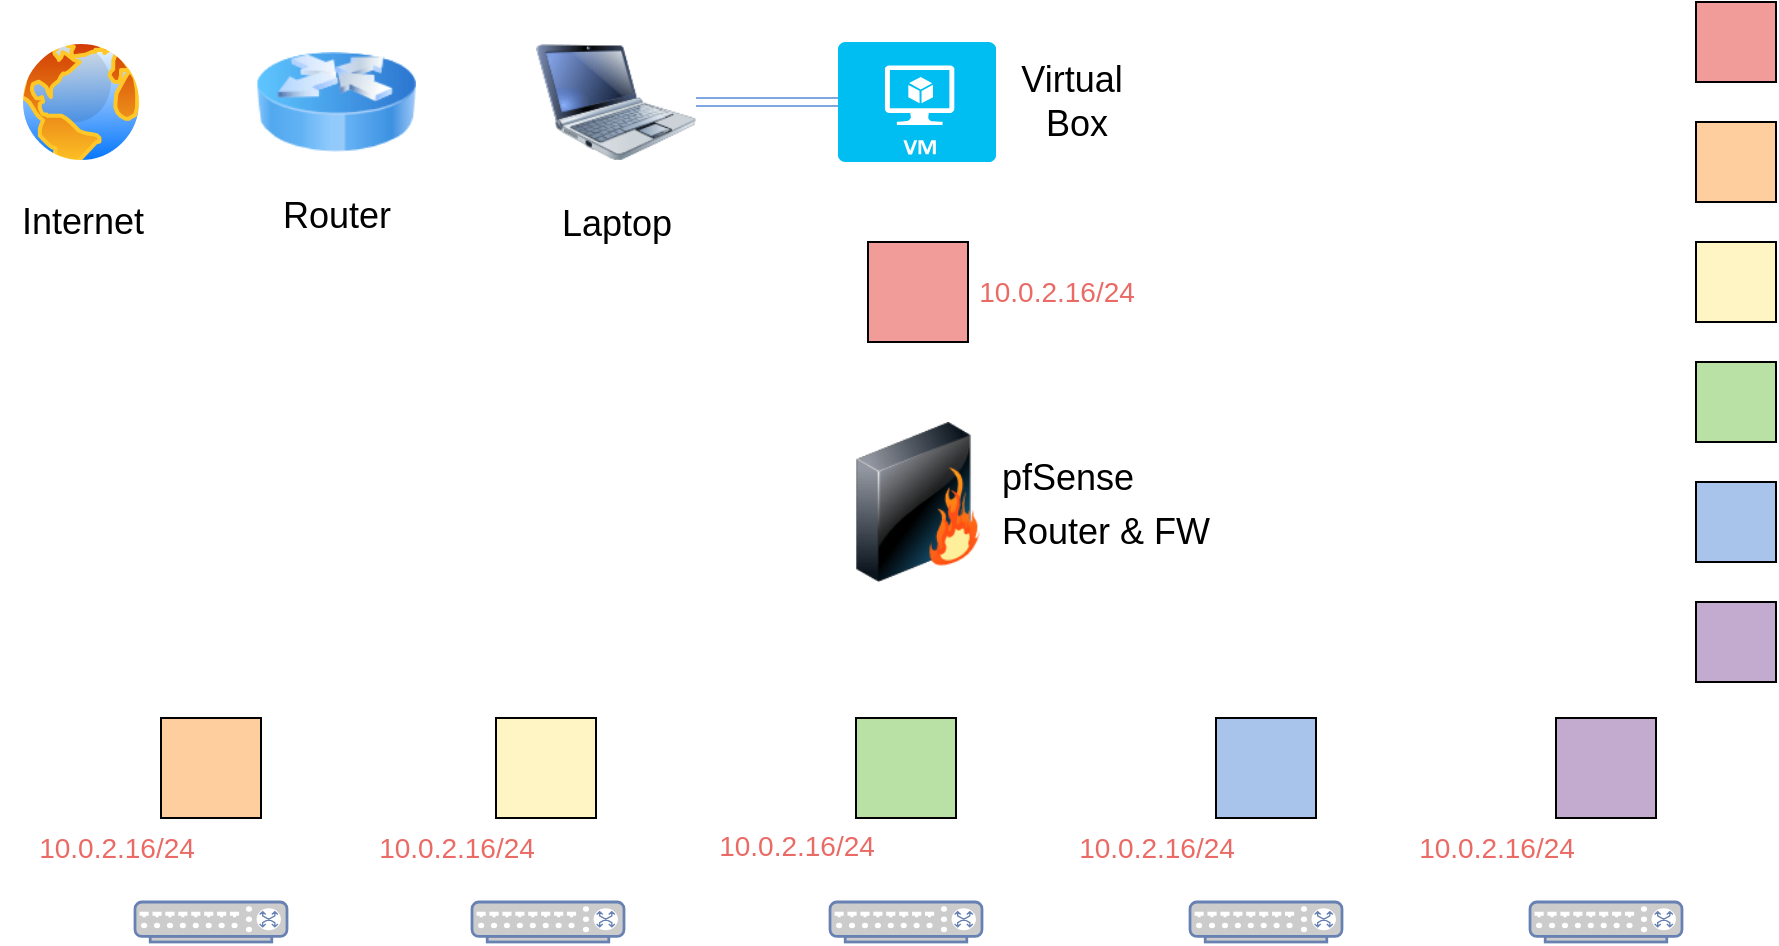 <mxfile version="24.7.6">
  <diagram name="Page-1" id="55a83fd1-7818-8e21-69c5-c3457e3827bb">
    <mxGraphModel dx="1656" dy="769" grid="1" gridSize="10" guides="1" tooltips="1" connect="1" arrows="1" fold="1" page="1" pageScale="1" pageWidth="1100" pageHeight="850" background="none" math="0" shadow="0">
      <root>
        <mxCell id="0" />
        <mxCell id="1" parent="0" />
        <mxCell id="69ecfefc5c41e42c-3" value="&lt;font style=&quot;font-size: 18px;&quot;&gt;pfSense&lt;/font&gt;&lt;div&gt;&lt;font style=&quot;font-size: 18px;&quot;&gt;Router &amp;amp; FW&lt;/font&gt;&lt;/div&gt;" style="image;html=1;labelBackgroundColor=#ffffff;image=img/lib/clip_art/networking/Firewall_128x128.png;rounded=1;shadow=0;comic=0;strokeWidth=2;fontSize=22;labelPosition=right;verticalLabelPosition=middle;align=left;verticalAlign=middle;" parent="1" vertex="1">
          <mxGeometry x="451" y="240" width="80" height="80" as="geometry" />
        </mxCell>
        <mxCell id="FnHoCbj98JzVe04_ML1R-9" value="" style="edgeStyle=orthogonalEdgeStyle;rounded=0;orthogonalLoop=1;jettySize=auto;html=1;strokeColor=#7EA6E0;shape=link;" edge="1" parent="1" source="69ecfefc5c41e42c-9" target="FnHoCbj98JzVe04_ML1R-3">
          <mxGeometry relative="1" as="geometry" />
        </mxCell>
        <mxCell id="69ecfefc5c41e42c-9" value="&lt;font style=&quot;font-size: 18px;&quot;&gt;Laptop&lt;/font&gt;" style="image;html=1;labelBackgroundColor=#ffffff;image=img/lib/clip_art/computers/Netbook_128x128.png;rounded=1;shadow=0;comic=0;strokeColor=#000000;strokeWidth=2;fillColor=#FFFFFF;fontSize=22;fontColor=#000000;" parent="1" vertex="1">
          <mxGeometry x="300" y="40" width="80" height="80" as="geometry" />
        </mxCell>
        <mxCell id="FnHoCbj98JzVe04_ML1R-3" value="&lt;p&gt;&lt;br&gt;&lt;/p&gt;" style="verticalLabelPosition=bottom;html=1;verticalAlign=top;align=center;strokeColor=none;fillColor=#00BEF2;shape=mxgraph.azure.virtual_machine;" vertex="1" parent="1">
          <mxGeometry x="451" y="50" width="79" height="60" as="geometry" />
        </mxCell>
        <mxCell id="FnHoCbj98JzVe04_ML1R-15" value="&lt;font style=&quot;font-size: 18px;&quot;&gt;Virtual&amp;nbsp;&lt;/font&gt;&lt;div&gt;&lt;font style=&quot;font-size: 18px;&quot;&gt;Box&lt;/font&gt;&lt;/div&gt;" style="text;html=1;align=center;verticalAlign=middle;resizable=0;points=[];autosize=1;strokeColor=none;fillColor=none;" vertex="1" parent="1">
          <mxGeometry x="530" y="50" width="80" height="60" as="geometry" />
        </mxCell>
        <mxCell id="FnHoCbj98JzVe04_ML1R-20" value="&lt;font style=&quot;font-size: 14px;&quot; color=&quot;#ea6b66&quot;&gt;10.0.2.16/24&lt;/font&gt;" style="text;html=1;align=center;verticalAlign=middle;resizable=0;points=[];autosize=1;strokeColor=none;fillColor=none;" vertex="1" parent="1">
          <mxGeometry x="510" y="160" width="100" height="30" as="geometry" />
        </mxCell>
        <mxCell id="FnHoCbj98JzVe04_ML1R-22" value="" style="image;aspect=fixed;perimeter=ellipsePerimeter;html=1;align=center;shadow=0;dashed=0;spacingTop=3;image=img/lib/active_directory/internet_globe.svg;" vertex="1" parent="1">
          <mxGeometry x="40" y="47.5" width="65" height="65" as="geometry" />
        </mxCell>
        <mxCell id="FnHoCbj98JzVe04_ML1R-28" value="&lt;font style=&quot;font-size: 18px;&quot;&gt;Internet&lt;/font&gt;" style="text;html=1;align=center;verticalAlign=middle;resizable=0;points=[];autosize=1;strokeColor=none;fillColor=none;" vertex="1" parent="1">
          <mxGeometry x="32.5" y="120" width="80" height="40" as="geometry" />
        </mxCell>
        <mxCell id="FnHoCbj98JzVe04_ML1R-29" value="&lt;font style=&quot;font-size: 18px;&quot;&gt;Router&lt;/font&gt;" style="image;html=1;image=img/lib/clip_art/networking/Router_Icon_128x128.png" vertex="1" parent="1">
          <mxGeometry x="160" y="40" width="80" height="80" as="geometry" />
        </mxCell>
        <mxCell id="FnHoCbj98JzVe04_ML1R-30" value="" style="whiteSpace=wrap;html=1;aspect=fixed;fillColor=#F19C99;" vertex="1" parent="1">
          <mxGeometry x="466" y="150" width="50" height="50" as="geometry" />
        </mxCell>
        <mxCell id="FnHoCbj98JzVe04_ML1R-31" value="" style="shape=image;html=1;verticalAlign=top;verticalLabelPosition=bottom;labelBackgroundColor=#ffffff;imageAspect=0;aspect=fixed;image=https://cdn1.iconfinder.com/data/icons/bootstrap-vol-2/16/ethernet-128.png" vertex="1" parent="1">
          <mxGeometry x="468" y="151" width="48" height="48" as="geometry" />
        </mxCell>
        <mxCell id="FnHoCbj98JzVe04_ML1R-32" value="&lt;font style=&quot;font-size: 14px;&quot; color=&quot;#ea6b66&quot;&gt;10.0.2.16/24&lt;/font&gt;" style="text;html=1;align=center;verticalAlign=middle;resizable=0;points=[];autosize=1;strokeColor=none;fillColor=none;" vertex="1" parent="1">
          <mxGeometry x="40" y="438" width="100" height="30" as="geometry" />
        </mxCell>
        <mxCell id="FnHoCbj98JzVe04_ML1R-33" value="" style="whiteSpace=wrap;html=1;aspect=fixed;fillColor=#F19C99;" vertex="1" parent="1">
          <mxGeometry x="880" y="30" width="40" height="40" as="geometry" />
        </mxCell>
        <mxCell id="FnHoCbj98JzVe04_ML1R-35" value="&lt;font style=&quot;font-size: 14px;&quot; color=&quot;#ea6b66&quot;&gt;10.0.2.16/24&lt;/font&gt;" style="text;html=1;align=center;verticalAlign=middle;resizable=0;points=[];autosize=1;strokeColor=none;fillColor=none;" vertex="1" parent="1">
          <mxGeometry x="210" y="438" width="100" height="30" as="geometry" />
        </mxCell>
        <mxCell id="FnHoCbj98JzVe04_ML1R-38" value="" style="whiteSpace=wrap;html=1;aspect=fixed;fillColor=#FFCE9F;" vertex="1" parent="1">
          <mxGeometry x="880" y="90" width="40" height="40" as="geometry" />
        </mxCell>
        <mxCell id="FnHoCbj98JzVe04_ML1R-39" value="" style="whiteSpace=wrap;html=1;aspect=fixed;fillColor=#B9E0A5;" vertex="1" parent="1">
          <mxGeometry x="880" y="210" width="40" height="40" as="geometry" />
        </mxCell>
        <mxCell id="FnHoCbj98JzVe04_ML1R-40" value="" style="whiteSpace=wrap;html=1;aspect=fixed;fillColor=#A9C4EB;" vertex="1" parent="1">
          <mxGeometry x="880" y="270" width="40" height="40" as="geometry" />
        </mxCell>
        <mxCell id="FnHoCbj98JzVe04_ML1R-41" value="" style="whiteSpace=wrap;html=1;aspect=fixed;fillColor=#FFF4C3;" vertex="1" parent="1">
          <mxGeometry x="880" y="150" width="40" height="40" as="geometry" />
        </mxCell>
        <mxCell id="FnHoCbj98JzVe04_ML1R-57" value="" style="whiteSpace=wrap;html=1;aspect=fixed;fillColor=#FFCE9F;" vertex="1" parent="1">
          <mxGeometry x="112.5" y="388" width="50" height="50" as="geometry" />
        </mxCell>
        <mxCell id="FnHoCbj98JzVe04_ML1R-58" value="" style="shape=image;html=1;verticalAlign=top;verticalLabelPosition=bottom;labelBackgroundColor=#ffffff;imageAspect=0;aspect=fixed;image=https://cdn1.iconfinder.com/data/icons/bootstrap-vol-2/16/ethernet-128.png" vertex="1" parent="1">
          <mxGeometry x="114.5" y="390" width="48" height="48" as="geometry" />
        </mxCell>
        <mxCell id="FnHoCbj98JzVe04_ML1R-59" value="" style="whiteSpace=wrap;html=1;aspect=fixed;fillColor=#FFF4C3;" vertex="1" parent="1">
          <mxGeometry x="280" y="388" width="50" height="50" as="geometry" />
        </mxCell>
        <mxCell id="FnHoCbj98JzVe04_ML1R-60" value="" style="whiteSpace=wrap;html=1;aspect=fixed;fillColor=#B9E0A5;" vertex="1" parent="1">
          <mxGeometry x="460" y="388" width="50" height="50" as="geometry" />
        </mxCell>
        <mxCell id="FnHoCbj98JzVe04_ML1R-61" value="" style="whiteSpace=wrap;html=1;aspect=fixed;fillColor=#A9C4EB;" vertex="1" parent="1">
          <mxGeometry x="640" y="388" width="50" height="50" as="geometry" />
        </mxCell>
        <mxCell id="FnHoCbj98JzVe04_ML1R-62" value="" style="whiteSpace=wrap;html=1;aspect=fixed;fillColor=#C3ABD0;" vertex="1" parent="1">
          <mxGeometry x="810" y="388" width="50" height="50" as="geometry" />
        </mxCell>
        <mxCell id="FnHoCbj98JzVe04_ML1R-65" value="" style="shape=image;html=1;verticalAlign=top;verticalLabelPosition=bottom;labelBackgroundColor=#ffffff;imageAspect=0;aspect=fixed;image=https://cdn1.iconfinder.com/data/icons/bootstrap-vol-2/16/ethernet-128.png" vertex="1" parent="1">
          <mxGeometry x="282" y="389" width="48" height="48" as="geometry" />
        </mxCell>
        <mxCell id="FnHoCbj98JzVe04_ML1R-66" value="" style="shape=image;html=1;verticalAlign=top;verticalLabelPosition=bottom;labelBackgroundColor=#ffffff;imageAspect=0;aspect=fixed;image=https://cdn1.iconfinder.com/data/icons/bootstrap-vol-2/16/ethernet-128.png" vertex="1" parent="1">
          <mxGeometry x="462" y="390" width="48" height="48" as="geometry" />
        </mxCell>
        <mxCell id="FnHoCbj98JzVe04_ML1R-67" value="" style="shape=image;html=1;verticalAlign=top;verticalLabelPosition=bottom;labelBackgroundColor=#ffffff;imageAspect=0;aspect=fixed;image=https://cdn1.iconfinder.com/data/icons/bootstrap-vol-2/16/ethernet-128.png" vertex="1" parent="1">
          <mxGeometry x="641" y="389" width="48" height="48" as="geometry" />
        </mxCell>
        <mxCell id="FnHoCbj98JzVe04_ML1R-68" value="" style="shape=image;html=1;verticalAlign=top;verticalLabelPosition=bottom;labelBackgroundColor=#ffffff;imageAspect=0;aspect=fixed;image=https://cdn1.iconfinder.com/data/icons/bootstrap-vol-2/16/ethernet-128.png" vertex="1" parent="1">
          <mxGeometry x="812" y="390" width="48" height="48" as="geometry" />
        </mxCell>
        <mxCell id="FnHoCbj98JzVe04_ML1R-69" value="&lt;font style=&quot;font-size: 14px;&quot; color=&quot;#ea6b66&quot;&gt;10.0.2.16/24&lt;/font&gt;" style="text;html=1;align=center;verticalAlign=middle;resizable=0;points=[];autosize=1;strokeColor=none;fillColor=none;" vertex="1" parent="1">
          <mxGeometry x="380" y="437" width="100" height="30" as="geometry" />
        </mxCell>
        <mxCell id="FnHoCbj98JzVe04_ML1R-70" value="&lt;font style=&quot;font-size: 14px;&quot; color=&quot;#ea6b66&quot;&gt;10.0.2.16/24&lt;/font&gt;" style="text;html=1;align=center;verticalAlign=middle;resizable=0;points=[];autosize=1;strokeColor=none;fillColor=none;" vertex="1" parent="1">
          <mxGeometry x="560" y="438" width="100" height="30" as="geometry" />
        </mxCell>
        <mxCell id="FnHoCbj98JzVe04_ML1R-71" value="&lt;font style=&quot;font-size: 14px;&quot; color=&quot;#ea6b66&quot;&gt;10.0.2.16/24&lt;/font&gt;" style="text;html=1;align=center;verticalAlign=middle;resizable=0;points=[];autosize=1;strokeColor=none;fillColor=none;" vertex="1" parent="1">
          <mxGeometry x="730" y="438" width="100" height="30" as="geometry" />
        </mxCell>
        <mxCell id="FnHoCbj98JzVe04_ML1R-72" value="" style="whiteSpace=wrap;html=1;aspect=fixed;fillColor=#C3ABD0;" vertex="1" parent="1">
          <mxGeometry x="880" y="330" width="40" height="40" as="geometry" />
        </mxCell>
        <mxCell id="FnHoCbj98JzVe04_ML1R-80" value="" style="fontColor=#0066CC;verticalAlign=top;verticalLabelPosition=bottom;labelPosition=center;align=center;html=1;outlineConnect=0;fillColor=#CCCCCC;strokeColor=#6881B3;gradientColor=none;gradientDirection=north;strokeWidth=2;shape=mxgraph.networks.switch;" vertex="1" parent="1">
          <mxGeometry x="797" y="480" width="76" height="20" as="geometry" />
        </mxCell>
        <mxCell id="FnHoCbj98JzVe04_ML1R-83" value="" style="fontColor=#0066CC;verticalAlign=top;verticalLabelPosition=bottom;labelPosition=center;align=center;html=1;outlineConnect=0;fillColor=#CCCCCC;strokeColor=#6881B3;gradientColor=none;gradientDirection=north;strokeWidth=2;shape=mxgraph.networks.switch;" vertex="1" parent="1">
          <mxGeometry x="627" y="480" width="76" height="20" as="geometry" />
        </mxCell>
        <mxCell id="FnHoCbj98JzVe04_ML1R-85" value="" style="fontColor=#0066CC;verticalAlign=top;verticalLabelPosition=bottom;labelPosition=center;align=center;html=1;outlineConnect=0;fillColor=#CCCCCC;strokeColor=#6881B3;gradientColor=none;gradientDirection=north;strokeWidth=2;shape=mxgraph.networks.switch;" vertex="1" parent="1">
          <mxGeometry x="447" y="480" width="76" height="20" as="geometry" />
        </mxCell>
        <mxCell id="FnHoCbj98JzVe04_ML1R-86" value="" style="fontColor=#0066CC;verticalAlign=top;verticalLabelPosition=bottom;labelPosition=center;align=center;html=1;outlineConnect=0;fillColor=#CCCCCC;strokeColor=#6881B3;gradientColor=none;gradientDirection=north;strokeWidth=2;shape=mxgraph.networks.switch;" vertex="1" parent="1">
          <mxGeometry x="268" y="480" width="76" height="20" as="geometry" />
        </mxCell>
        <mxCell id="FnHoCbj98JzVe04_ML1R-87" value="" style="fontColor=#0066CC;verticalAlign=top;verticalLabelPosition=bottom;labelPosition=center;align=center;html=1;outlineConnect=0;fillColor=#CCCCCC;strokeColor=#6881B3;gradientColor=none;gradientDirection=north;strokeWidth=2;shape=mxgraph.networks.switch;" vertex="1" parent="1">
          <mxGeometry x="99.5" y="480" width="76" height="20" as="geometry" />
        </mxCell>
      </root>
    </mxGraphModel>
  </diagram>
</mxfile>
